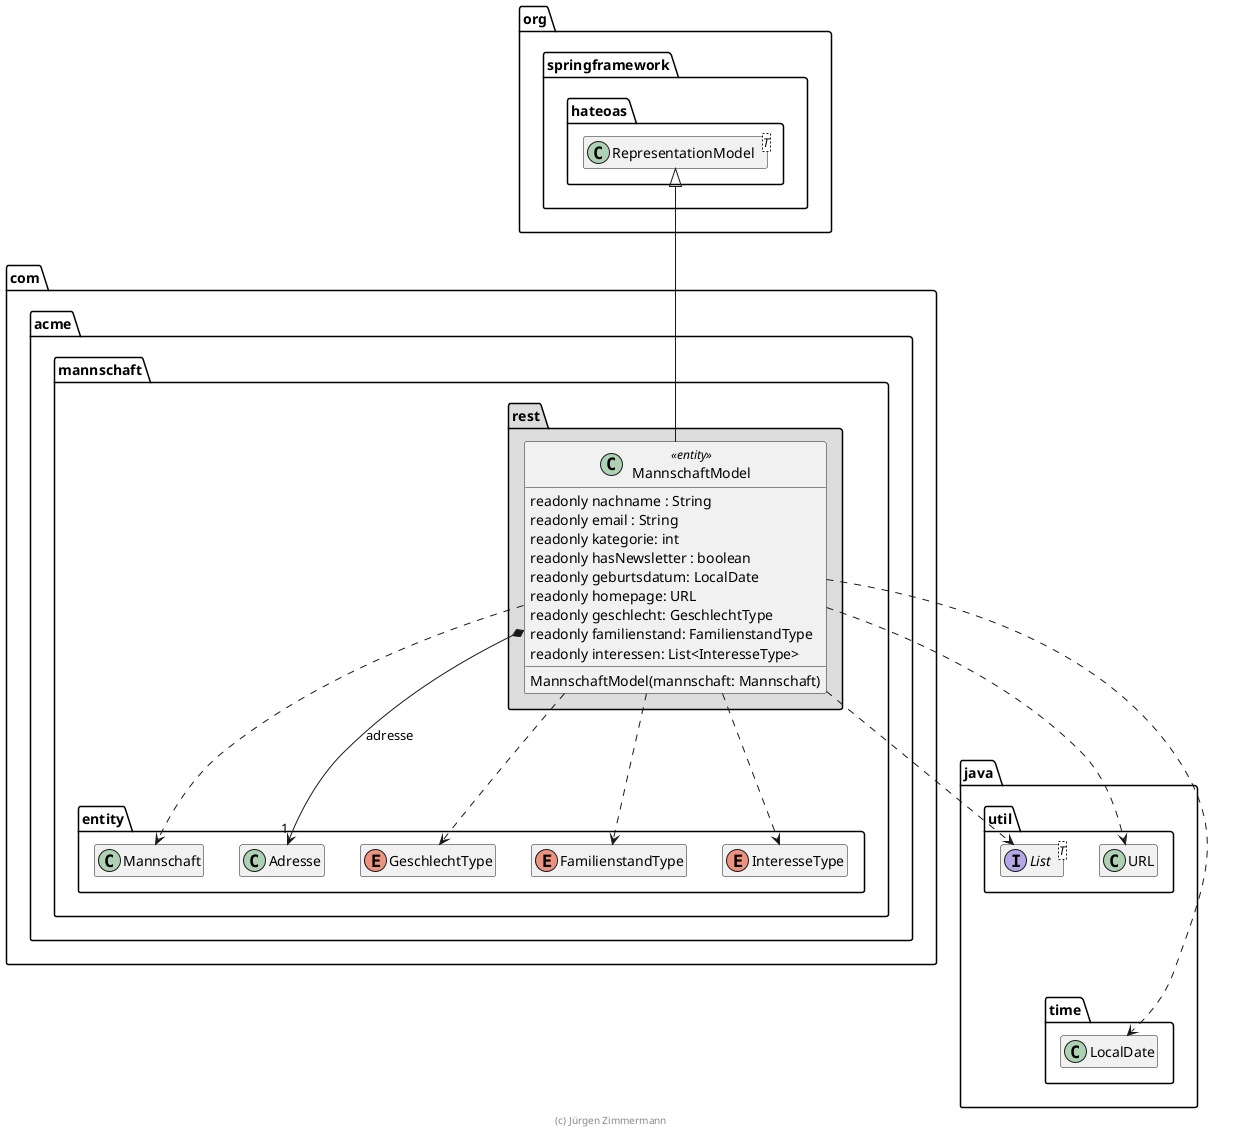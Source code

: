 ' Copyright (C) 2019 - present Juergen Zimmermann, Hochschule Karlsruhe
'
' This program is free software: you can redistribute it and/or modify
' it under the terms of the GNU General Public License as published by
' the Free Software Foundation, either version 3 of the License, or
' (at your option) any later version.
'
' This program is distributed in the hope that it will be useful,
' but WITHOUT ANY WARRANTY; without even the implied warranty of
' MERCHANTABILITY or FITNESS FOR A PARTICULAR PURPOSE.  See the
' GNU General Public License for more details.
'
' You should have received a copy of the GNU General Public License
' along with this program.  If not, see <https://www.gnu.org/licenses/>.
@startuml MannschaftModel

skinparam classAttributeIconSize 0
' skinparam monochrome true

package java {
    package util {
        interface List<T>
        class URL
    }

    package time {
        class LocalDate
    }

    URL .[hidden].> LocalDate
}

package org.springframework.hateoas {
    class RepresentationModel<T>
}

package com.acme.mannschaft {
    package entity {
        class Mannschaft
        class Adresse

        enum GeschlechtType
        enum FamilienstandType
        enum InteresseType
    }

    package rest #DDDDDD {
        class MannschaftModel << entity >> {
            readonly nachname : String
            readonly email : String
            readonly kategorie: int
            readonly hasNewsletter : boolean
            readonly geburtsdatum: LocalDate
            readonly homepage: URL
            readonly geschlecht: GeschlechtType
            readonly familienstand: FamilienstandType
            readonly interessen: List<InteresseType>

            MannschaftModel(mannschaft: Mannschaft)
        }

        MannschaftModel *--> "1" Adresse : adresse
        MannschaftModel ..> GeschlechtType
        MannschaftModel ..> FamilienstandType
        MannschaftModel ..> InteresseType

        MannschaftModel -up-|> RepresentationModel

        MannschaftModel ..> Mannschaft
        MannschaftModel .right.> LocalDate
        MannschaftModel ..> URL
        MannschaftModel .right.> List
    }
}

hide empty members

footer (c) Jürgen Zimmermann

@enduml
